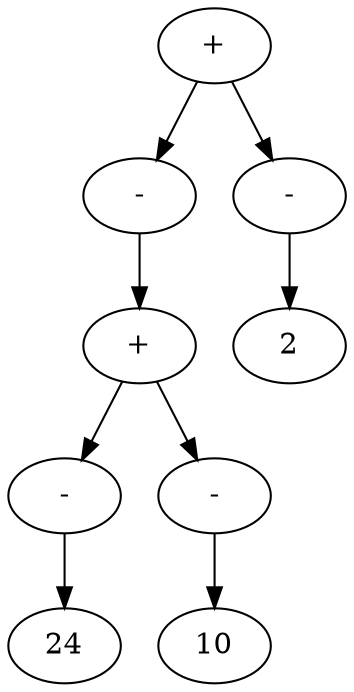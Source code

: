 digraph "expression" {
0 [label = "+"];
1 [label = "-"];
2 [label = "+"];
3 [label = "-"];
4 [label = "24"];
5 [label = "-"];
6 [label = "10"];
7 [label = "-"];
8 [label = "2"];
3 -> 4
5 -> 6
2 -> 3
2 -> 5
1 -> 2
7 -> 8
0 -> 1
0 -> 7
}
